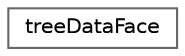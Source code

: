 digraph "Graphical Class Hierarchy"
{
 // LATEX_PDF_SIZE
  bgcolor="transparent";
  edge [fontname=Helvetica,fontsize=10,labelfontname=Helvetica,labelfontsize=10];
  node [fontname=Helvetica,fontsize=10,shape=box,height=0.2,width=0.4];
  rankdir="LR";
  Node0 [id="Node000000",label="treeDataFace",height=0.2,width=0.4,color="grey40", fillcolor="white", style="filled",URL="$classFoam_1_1treeDataFace.html",tooltip="Encapsulation of data for searching on faces."];
}
